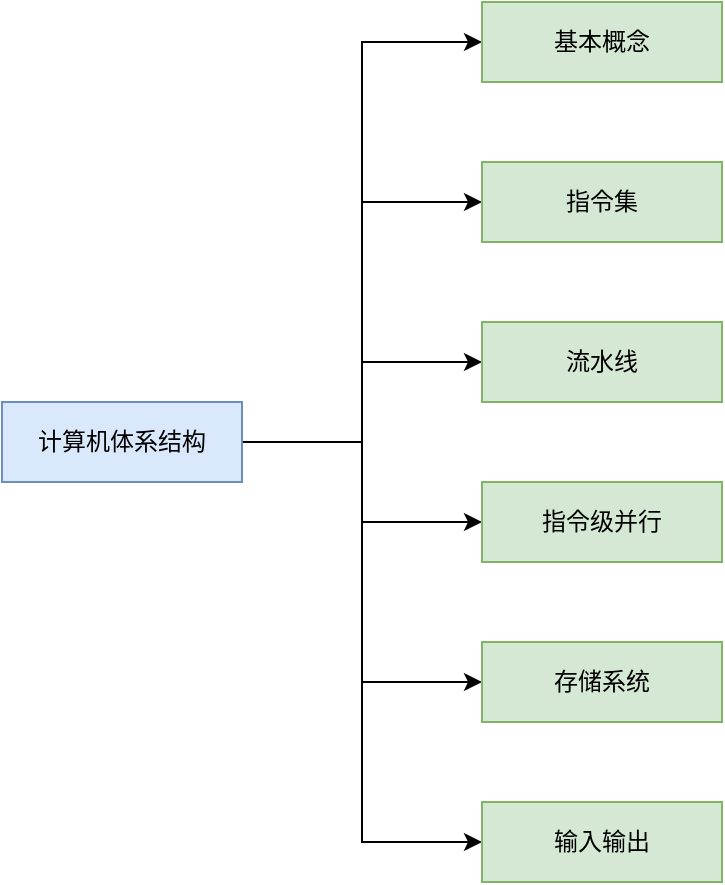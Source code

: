 <mxfile version="14.6.6" type="github">
  <diagram id="WnBnKjxU7TETCAQ9rnnJ" name="Page-1">
    <mxGraphModel dx="1483" dy="897" grid="1" gridSize="10" guides="1" tooltips="1" connect="1" arrows="1" fold="1" page="1" pageScale="1" pageWidth="1654" pageHeight="2336" math="0" shadow="0">
      <root>
        <mxCell id="0" />
        <mxCell id="1" parent="0" />
        <mxCell id="YNCN7UYWApxEbOBbfjzn-13" style="edgeStyle=orthogonalEdgeStyle;rounded=0;orthogonalLoop=1;jettySize=auto;html=1;exitX=1;exitY=0.5;exitDx=0;exitDy=0;entryX=0;entryY=0.5;entryDx=0;entryDy=0;" edge="1" parent="1" source="YNCN7UYWApxEbOBbfjzn-1" target="YNCN7UYWApxEbOBbfjzn-5">
          <mxGeometry relative="1" as="geometry" />
        </mxCell>
        <mxCell id="YNCN7UYWApxEbOBbfjzn-14" style="edgeStyle=orthogonalEdgeStyle;rounded=0;orthogonalLoop=1;jettySize=auto;html=1;exitX=1;exitY=0.5;exitDx=0;exitDy=0;entryX=0;entryY=0.5;entryDx=0;entryDy=0;" edge="1" parent="1" source="YNCN7UYWApxEbOBbfjzn-1" target="YNCN7UYWApxEbOBbfjzn-7">
          <mxGeometry relative="1" as="geometry" />
        </mxCell>
        <mxCell id="YNCN7UYWApxEbOBbfjzn-15" style="edgeStyle=orthogonalEdgeStyle;rounded=0;orthogonalLoop=1;jettySize=auto;html=1;exitX=1;exitY=0.5;exitDx=0;exitDy=0;entryX=0;entryY=0.5;entryDx=0;entryDy=0;" edge="1" parent="1" source="YNCN7UYWApxEbOBbfjzn-1" target="YNCN7UYWApxEbOBbfjzn-8">
          <mxGeometry relative="1" as="geometry" />
        </mxCell>
        <mxCell id="YNCN7UYWApxEbOBbfjzn-16" style="edgeStyle=orthogonalEdgeStyle;rounded=0;orthogonalLoop=1;jettySize=auto;html=1;exitX=1;exitY=0.5;exitDx=0;exitDy=0;entryX=0;entryY=0.5;entryDx=0;entryDy=0;" edge="1" parent="1" source="YNCN7UYWApxEbOBbfjzn-1" target="YNCN7UYWApxEbOBbfjzn-9">
          <mxGeometry relative="1" as="geometry" />
        </mxCell>
        <mxCell id="YNCN7UYWApxEbOBbfjzn-17" style="edgeStyle=orthogonalEdgeStyle;rounded=0;orthogonalLoop=1;jettySize=auto;html=1;exitX=1;exitY=0.5;exitDx=0;exitDy=0;entryX=0;entryY=0.5;entryDx=0;entryDy=0;" edge="1" parent="1" source="YNCN7UYWApxEbOBbfjzn-1" target="YNCN7UYWApxEbOBbfjzn-10">
          <mxGeometry relative="1" as="geometry">
            <mxPoint x="230" y="460" as="targetPoint" />
          </mxGeometry>
        </mxCell>
        <mxCell id="YNCN7UYWApxEbOBbfjzn-18" style="edgeStyle=orthogonalEdgeStyle;rounded=0;orthogonalLoop=1;jettySize=auto;html=1;exitX=1;exitY=0.5;exitDx=0;exitDy=0;entryX=0;entryY=0.5;entryDx=0;entryDy=0;" edge="1" parent="1" source="YNCN7UYWApxEbOBbfjzn-1" target="YNCN7UYWApxEbOBbfjzn-11">
          <mxGeometry relative="1" as="geometry" />
        </mxCell>
        <mxCell id="YNCN7UYWApxEbOBbfjzn-1" value="计算机体系结构" style="rounded=0;whiteSpace=wrap;html=1;fillColor=#dae8fc;strokeColor=#6c8ebf;" vertex="1" parent="1">
          <mxGeometry x="40" y="360" width="120" height="40" as="geometry" />
        </mxCell>
        <mxCell id="YNCN7UYWApxEbOBbfjzn-5" value="基本概念" style="rounded=0;whiteSpace=wrap;html=1;fillColor=#d5e8d4;strokeColor=#82b366;" vertex="1" parent="1">
          <mxGeometry x="280" y="160" width="120" height="40" as="geometry" />
        </mxCell>
        <mxCell id="YNCN7UYWApxEbOBbfjzn-7" value="指令集" style="rounded=0;whiteSpace=wrap;html=1;fillColor=#d5e8d4;strokeColor=#82b366;" vertex="1" parent="1">
          <mxGeometry x="280" y="240" width="120" height="40" as="geometry" />
        </mxCell>
        <mxCell id="YNCN7UYWApxEbOBbfjzn-8" value="流水线" style="rounded=0;whiteSpace=wrap;html=1;fillColor=#d5e8d4;strokeColor=#82b366;" vertex="1" parent="1">
          <mxGeometry x="280" y="320" width="120" height="40" as="geometry" />
        </mxCell>
        <mxCell id="YNCN7UYWApxEbOBbfjzn-9" value="指令级并行" style="rounded=0;whiteSpace=wrap;html=1;fillColor=#d5e8d4;strokeColor=#82b366;" vertex="1" parent="1">
          <mxGeometry x="280" y="400" width="120" height="40" as="geometry" />
        </mxCell>
        <mxCell id="YNCN7UYWApxEbOBbfjzn-10" value="存储系统" style="rounded=0;whiteSpace=wrap;html=1;fillColor=#d5e8d4;strokeColor=#82b366;" vertex="1" parent="1">
          <mxGeometry x="280" y="480" width="120" height="40" as="geometry" />
        </mxCell>
        <mxCell id="YNCN7UYWApxEbOBbfjzn-11" value="输入输出" style="rounded=0;whiteSpace=wrap;html=1;fillColor=#d5e8d4;strokeColor=#82b366;" vertex="1" parent="1">
          <mxGeometry x="280" y="560" width="120" height="40" as="geometry" />
        </mxCell>
      </root>
    </mxGraphModel>
  </diagram>
</mxfile>
